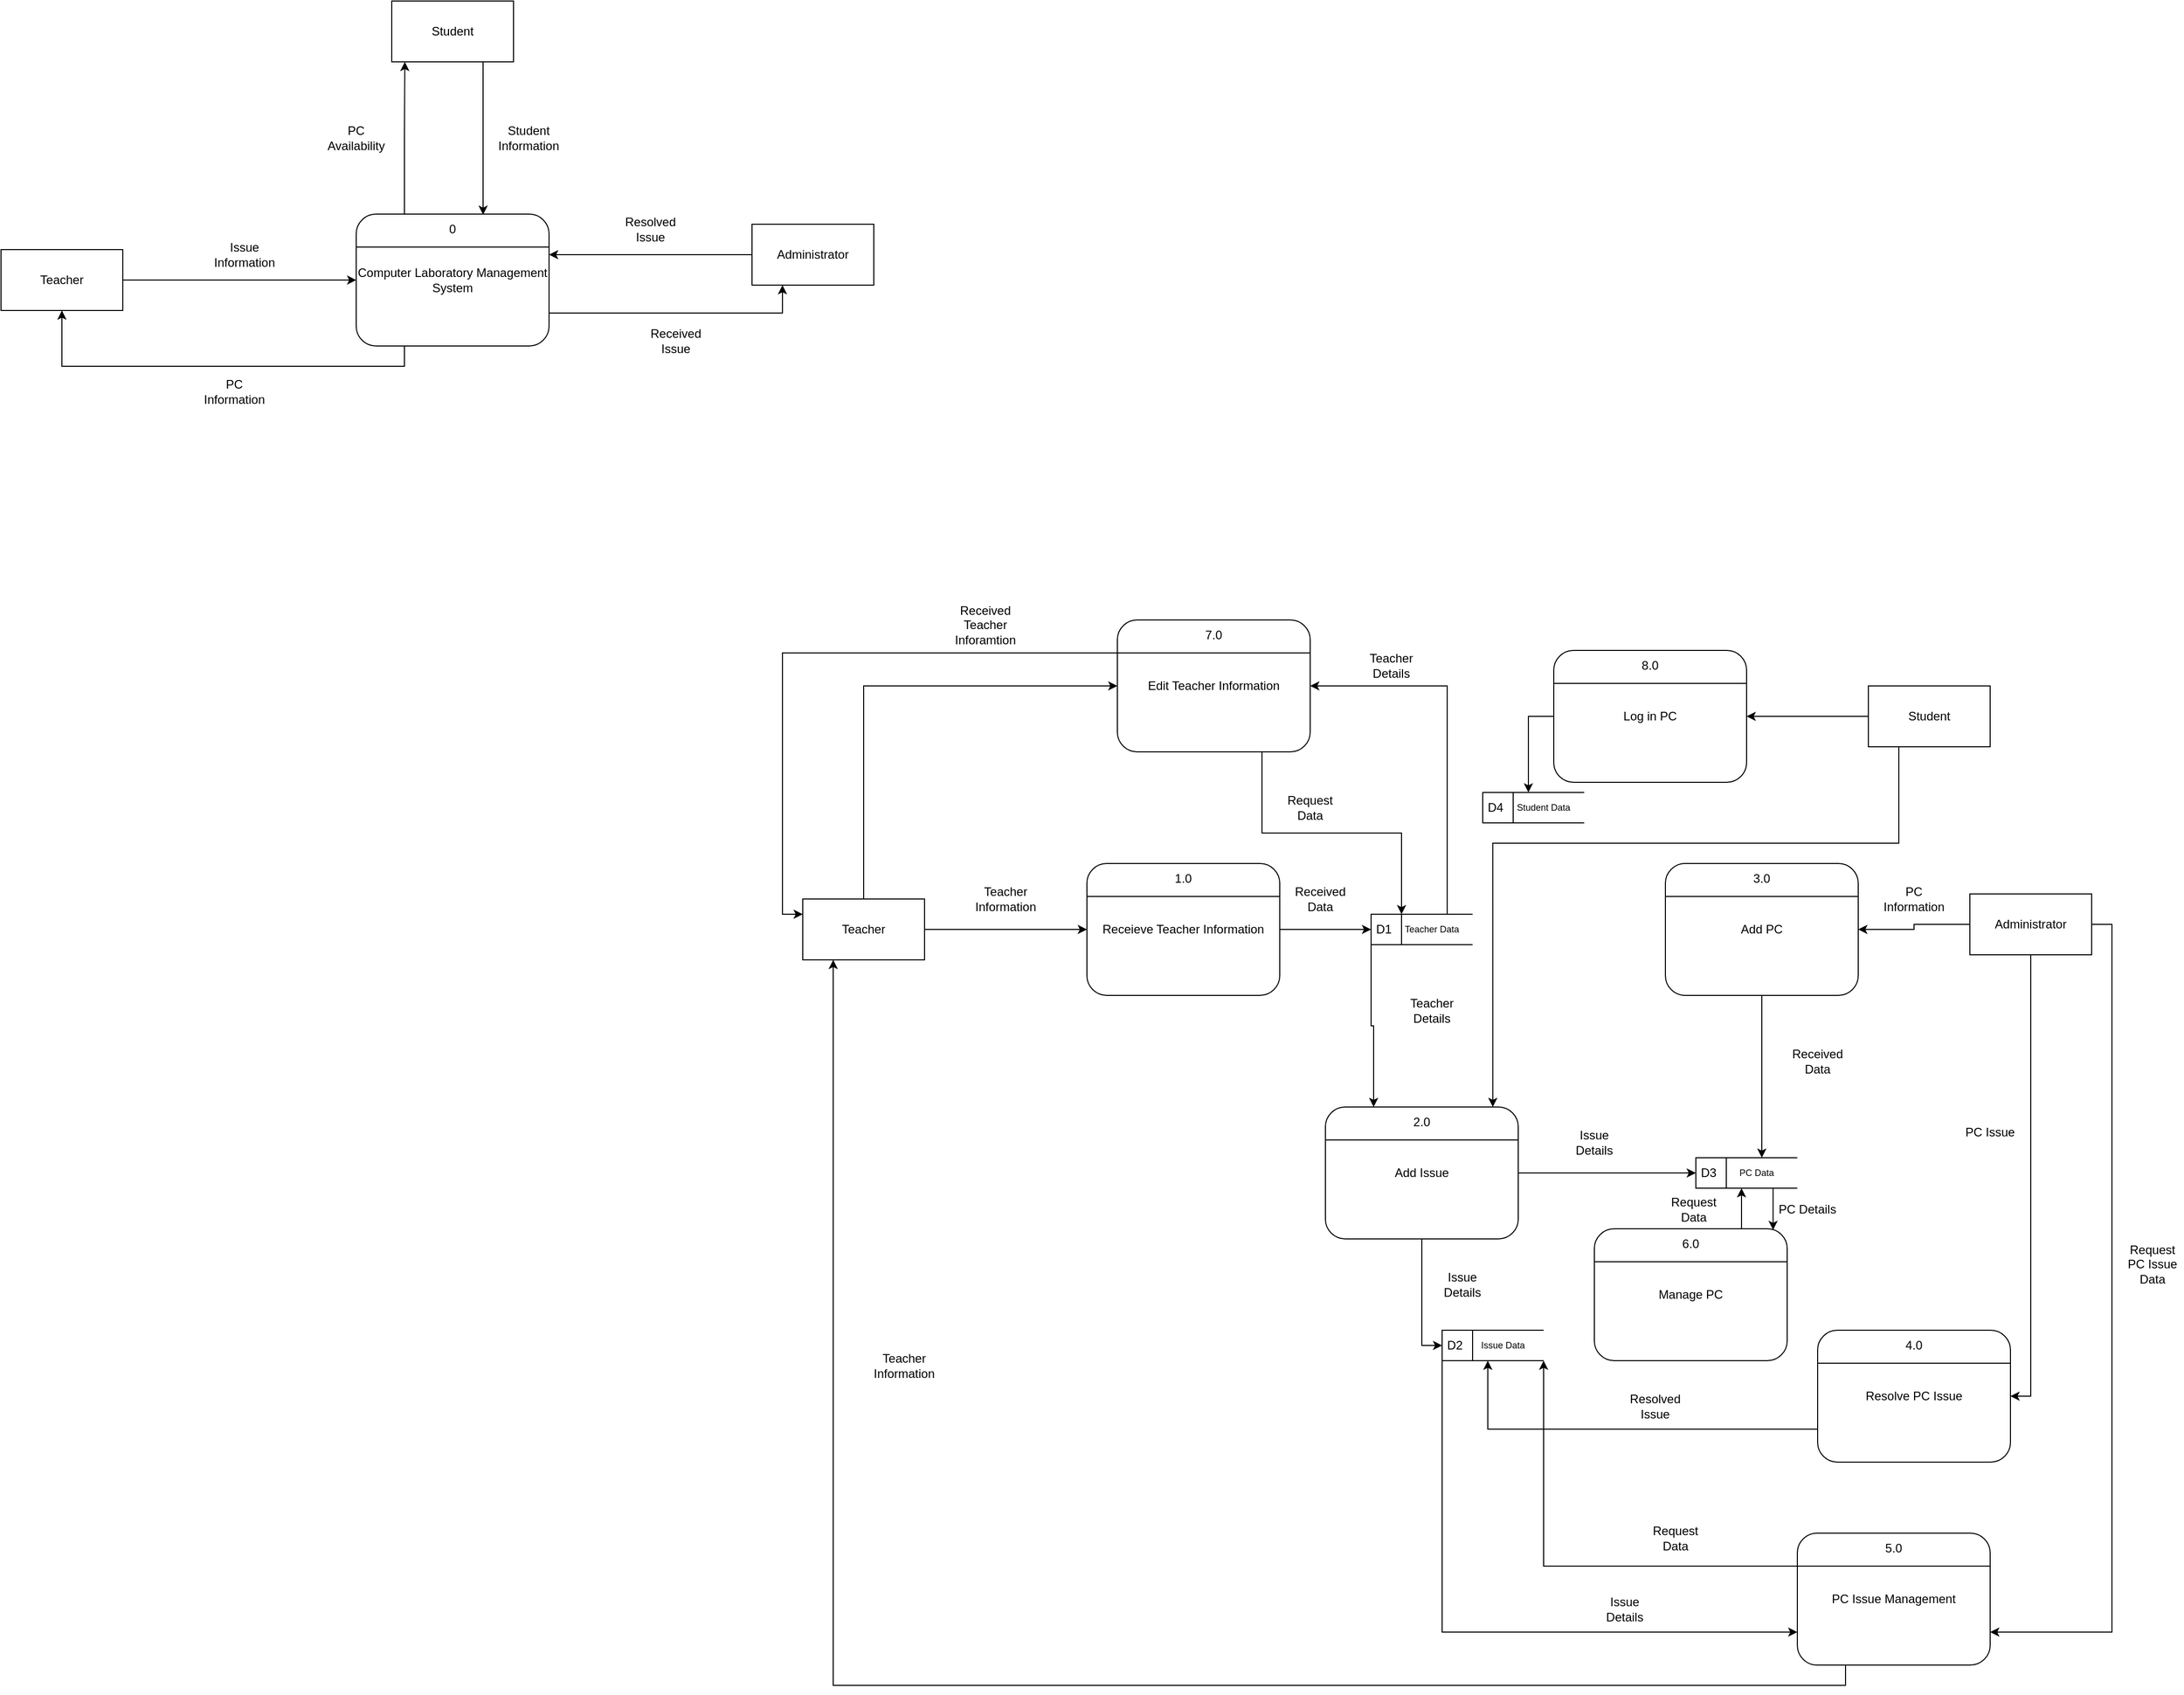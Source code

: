 <mxfile version="27.0.8">
  <diagram name="Page-1" id="yGtnBtRkDslpLGjMgBrs">
    <mxGraphModel dx="2253" dy="1843" grid="1" gridSize="10" guides="1" tooltips="1" connect="1" arrows="1" fold="1" page="1" pageScale="1" pageWidth="850" pageHeight="1100" math="0" shadow="0">
      <root>
        <mxCell id="0" />
        <mxCell id="1" parent="0" />
        <mxCell id="Rls7XkaTP7Cld9ZL_WsU-25" style="edgeStyle=orthogonalEdgeStyle;rounded=0;orthogonalLoop=1;jettySize=auto;html=1;exitX=1;exitY=0.5;exitDx=0;exitDy=0;" parent="1" source="Rls7XkaTP7Cld9ZL_WsU-3" target="Rls7XkaTP7Cld9ZL_WsU-23" edge="1">
          <mxGeometry relative="1" as="geometry" />
        </mxCell>
        <mxCell id="Rls7XkaTP7Cld9ZL_WsU-3" value="Receieve Teacher Information" style="rounded=1;whiteSpace=wrap;html=1;" parent="1" vertex="1">
          <mxGeometry x="480" y="340" width="190" height="130" as="geometry" />
        </mxCell>
        <mxCell id="Rls7XkaTP7Cld9ZL_WsU-4" value="" style="endArrow=none;html=1;rounded=0;entryX=1;entryY=0.25;entryDx=0;entryDy=0;exitX=0;exitY=0.25;exitDx=0;exitDy=0;" parent="1" source="Rls7XkaTP7Cld9ZL_WsU-3" target="Rls7XkaTP7Cld9ZL_WsU-3" edge="1">
          <mxGeometry width="50" height="50" relative="1" as="geometry">
            <mxPoint x="450" y="410" as="sourcePoint" />
            <mxPoint x="500" y="360" as="targetPoint" />
          </mxGeometry>
        </mxCell>
        <mxCell id="Rls7XkaTP7Cld9ZL_WsU-6" style="edgeStyle=orthogonalEdgeStyle;rounded=0;orthogonalLoop=1;jettySize=auto;html=1;exitX=1;exitY=0.5;exitDx=0;exitDy=0;entryX=0;entryY=0.5;entryDx=0;entryDy=0;" parent="1" source="Rls7XkaTP7Cld9ZL_WsU-5" target="Rls7XkaTP7Cld9ZL_WsU-3" edge="1">
          <mxGeometry relative="1" as="geometry" />
        </mxCell>
        <mxCell id="Rls7XkaTP7Cld9ZL_WsU-85" style="edgeStyle=orthogonalEdgeStyle;rounded=0;orthogonalLoop=1;jettySize=auto;html=1;exitX=0.5;exitY=0;exitDx=0;exitDy=0;entryX=0;entryY=0.5;entryDx=0;entryDy=0;" parent="1" source="Rls7XkaTP7Cld9ZL_WsU-5" target="Rls7XkaTP7Cld9ZL_WsU-82" edge="1">
          <mxGeometry relative="1" as="geometry" />
        </mxCell>
        <mxCell id="Rls7XkaTP7Cld9ZL_WsU-5" value="Teacher" style="rounded=0;whiteSpace=wrap;html=1;" parent="1" vertex="1">
          <mxGeometry x="200" y="375" width="120" height="60" as="geometry" />
        </mxCell>
        <mxCell id="Rls7XkaTP7Cld9ZL_WsU-7" value="1.0" style="text;html=1;align=center;verticalAlign=middle;whiteSpace=wrap;rounded=0;" parent="1" vertex="1">
          <mxGeometry x="545" y="340" width="60" height="30" as="geometry" />
        </mxCell>
        <mxCell id="Rls7XkaTP7Cld9ZL_WsU-12" style="edgeStyle=orthogonalEdgeStyle;rounded=0;orthogonalLoop=1;jettySize=auto;html=1;exitX=1;exitY=0.5;exitDx=0;exitDy=0;" parent="1" source="Rls7XkaTP7Cld9ZL_WsU-8" target="Rls7XkaTP7Cld9ZL_WsU-9" edge="1">
          <mxGeometry relative="1" as="geometry" />
        </mxCell>
        <mxCell id="Rls7XkaTP7Cld9ZL_WsU-8" value="Teacher" style="rounded=0;whiteSpace=wrap;html=1;" parent="1" vertex="1">
          <mxGeometry x="-590" y="-265" width="120" height="60" as="geometry" />
        </mxCell>
        <mxCell id="Rls7XkaTP7Cld9ZL_WsU-17" style="edgeStyle=orthogonalEdgeStyle;rounded=0;orthogonalLoop=1;jettySize=auto;html=1;exitX=1;exitY=0.75;exitDx=0;exitDy=0;entryX=0.25;entryY=1;entryDx=0;entryDy=0;" parent="1" source="Rls7XkaTP7Cld9ZL_WsU-9" target="Rls7XkaTP7Cld9ZL_WsU-13" edge="1">
          <mxGeometry relative="1" as="geometry" />
        </mxCell>
        <mxCell id="Rls7XkaTP7Cld9ZL_WsU-19" style="edgeStyle=orthogonalEdgeStyle;rounded=0;orthogonalLoop=1;jettySize=auto;html=1;exitX=0.25;exitY=1;exitDx=0;exitDy=0;entryX=0.5;entryY=1;entryDx=0;entryDy=0;" parent="1" source="Rls7XkaTP7Cld9ZL_WsU-9" target="Rls7XkaTP7Cld9ZL_WsU-8" edge="1">
          <mxGeometry relative="1" as="geometry" />
        </mxCell>
        <mxCell id="xi_WNn-HWD_MySlnObyQ-12" style="edgeStyle=orthogonalEdgeStyle;rounded=0;orthogonalLoop=1;jettySize=auto;html=1;exitX=0.25;exitY=0;exitDx=0;exitDy=0;" edge="1" parent="1" source="Rls7XkaTP7Cld9ZL_WsU-9">
          <mxGeometry relative="1" as="geometry">
            <mxPoint x="-192.091" y="-450" as="targetPoint" />
          </mxGeometry>
        </mxCell>
        <mxCell id="Rls7XkaTP7Cld9ZL_WsU-9" value="Computer Laboratory Management System" style="rounded=1;whiteSpace=wrap;html=1;" parent="1" vertex="1">
          <mxGeometry x="-240" y="-300" width="190" height="130" as="geometry" />
        </mxCell>
        <mxCell id="Rls7XkaTP7Cld9ZL_WsU-10" value="" style="endArrow=none;html=1;rounded=0;entryX=1;entryY=0.25;entryDx=0;entryDy=0;exitX=0;exitY=0.25;exitDx=0;exitDy=0;" parent="1" source="Rls7XkaTP7Cld9ZL_WsU-9" target="Rls7XkaTP7Cld9ZL_WsU-9" edge="1">
          <mxGeometry width="50" height="50" relative="1" as="geometry">
            <mxPoint x="-270" y="-255" as="sourcePoint" />
            <mxPoint x="-220" y="-305" as="targetPoint" />
          </mxGeometry>
        </mxCell>
        <mxCell id="Rls7XkaTP7Cld9ZL_WsU-11" value="0" style="text;html=1;align=center;verticalAlign=middle;whiteSpace=wrap;rounded=0;" parent="1" vertex="1">
          <mxGeometry x="-175" y="-300" width="60" height="30" as="geometry" />
        </mxCell>
        <mxCell id="Rls7XkaTP7Cld9ZL_WsU-18" style="edgeStyle=orthogonalEdgeStyle;rounded=0;orthogonalLoop=1;jettySize=auto;html=1;exitX=0;exitY=0.5;exitDx=0;exitDy=0;" parent="1" source="Rls7XkaTP7Cld9ZL_WsU-13" edge="1">
          <mxGeometry relative="1" as="geometry">
            <mxPoint x="-50" y="-260" as="targetPoint" />
          </mxGeometry>
        </mxCell>
        <mxCell id="Rls7XkaTP7Cld9ZL_WsU-13" value="Administrator" style="rounded=0;whiteSpace=wrap;html=1;" parent="1" vertex="1">
          <mxGeometry x="150" y="-290" width="120" height="60" as="geometry" />
        </mxCell>
        <mxCell id="Rls7XkaTP7Cld9ZL_WsU-15" value="Issue Information" style="text;html=1;align=center;verticalAlign=middle;whiteSpace=wrap;rounded=0;" parent="1" vertex="1">
          <mxGeometry x="-380" y="-275" width="60" height="30" as="geometry" />
        </mxCell>
        <mxCell id="Rls7XkaTP7Cld9ZL_WsU-16" value="Resolved Issue" style="text;html=1;align=center;verticalAlign=middle;whiteSpace=wrap;rounded=0;" parent="1" vertex="1">
          <mxGeometry x="20" y="-300" width="60" height="30" as="geometry" />
        </mxCell>
        <mxCell id="Rls7XkaTP7Cld9ZL_WsU-20" value="PC Information" style="text;html=1;align=center;verticalAlign=middle;whiteSpace=wrap;rounded=0;" parent="1" vertex="1">
          <mxGeometry x="-390" y="-140" width="60" height="30" as="geometry" />
        </mxCell>
        <mxCell id="Rls7XkaTP7Cld9ZL_WsU-21" value="Received Issue" style="text;html=1;align=center;verticalAlign=middle;whiteSpace=wrap;rounded=0;" parent="1" vertex="1">
          <mxGeometry x="45" y="-190" width="60" height="30" as="geometry" />
        </mxCell>
        <mxCell id="Rls7XkaTP7Cld9ZL_WsU-31" style="edgeStyle=orthogonalEdgeStyle;rounded=0;orthogonalLoop=1;jettySize=auto;html=1;exitX=0;exitY=1;exitDx=0;exitDy=0;entryX=0.25;entryY=0;entryDx=0;entryDy=0;" parent="1" source="Rls7XkaTP7Cld9ZL_WsU-23" target="Rls7XkaTP7Cld9ZL_WsU-26" edge="1">
          <mxGeometry relative="1" as="geometry" />
        </mxCell>
        <mxCell id="Rls7XkaTP7Cld9ZL_WsU-23" value="D1" style="html=1;dashed=0;whiteSpace=wrap;shape=mxgraph.dfd.dataStoreID;align=left;spacingLeft=3;points=[[0,0],[0.5,0],[1,0],[0,0.5],[1,0.5],[0,1],[0.5,1],[1,1]];" parent="1" vertex="1">
          <mxGeometry x="760" y="390" width="100" height="30" as="geometry" />
        </mxCell>
        <mxCell id="Rls7XkaTP7Cld9ZL_WsU-87" style="edgeStyle=orthogonalEdgeStyle;rounded=0;orthogonalLoop=1;jettySize=auto;html=1;exitX=0.75;exitY=0;exitDx=0;exitDy=0;entryX=1;entryY=0.5;entryDx=0;entryDy=0;" parent="1" source="Rls7XkaTP7Cld9ZL_WsU-24" target="Rls7XkaTP7Cld9ZL_WsU-82" edge="1">
          <mxGeometry relative="1" as="geometry" />
        </mxCell>
        <mxCell id="Rls7XkaTP7Cld9ZL_WsU-24" value="Teacher Data" style="text;html=1;align=center;verticalAlign=middle;whiteSpace=wrap;rounded=0;fontSize=9;" parent="1" vertex="1">
          <mxGeometry x="790" y="390" width="60" height="30" as="geometry" />
        </mxCell>
        <mxCell id="Rls7XkaTP7Cld9ZL_WsU-34" style="edgeStyle=orthogonalEdgeStyle;rounded=0;orthogonalLoop=1;jettySize=auto;html=1;exitX=0.5;exitY=1;exitDx=0;exitDy=0;entryX=0;entryY=0.5;entryDx=0;entryDy=0;" parent="1" source="Rls7XkaTP7Cld9ZL_WsU-26" target="Rls7XkaTP7Cld9ZL_WsU-32" edge="1">
          <mxGeometry relative="1" as="geometry" />
        </mxCell>
        <mxCell id="Rls7XkaTP7Cld9ZL_WsU-43" style="edgeStyle=orthogonalEdgeStyle;rounded=0;orthogonalLoop=1;jettySize=auto;html=1;exitX=1;exitY=0.5;exitDx=0;exitDy=0;entryX=0;entryY=0.5;entryDx=0;entryDy=0;" parent="1" source="Rls7XkaTP7Cld9ZL_WsU-26" target="Rls7XkaTP7Cld9ZL_WsU-39" edge="1">
          <mxGeometry relative="1" as="geometry" />
        </mxCell>
        <mxCell id="Rls7XkaTP7Cld9ZL_WsU-26" value="Add Issue" style="rounded=1;whiteSpace=wrap;html=1;" parent="1" vertex="1">
          <mxGeometry x="715" y="580" width="190" height="130" as="geometry" />
        </mxCell>
        <mxCell id="Rls7XkaTP7Cld9ZL_WsU-27" value="" style="endArrow=none;html=1;rounded=0;entryX=1;entryY=0.25;entryDx=0;entryDy=0;exitX=0;exitY=0.25;exitDx=0;exitDy=0;" parent="1" source="Rls7XkaTP7Cld9ZL_WsU-26" target="Rls7XkaTP7Cld9ZL_WsU-26" edge="1">
          <mxGeometry width="50" height="50" relative="1" as="geometry">
            <mxPoint x="685" y="650" as="sourcePoint" />
            <mxPoint x="735" y="600" as="targetPoint" />
          </mxGeometry>
        </mxCell>
        <mxCell id="Rls7XkaTP7Cld9ZL_WsU-28" value="2.0" style="text;html=1;align=center;verticalAlign=middle;whiteSpace=wrap;rounded=0;" parent="1" vertex="1">
          <mxGeometry x="780" y="580" width="60" height="30" as="geometry" />
        </mxCell>
        <mxCell id="Rls7XkaTP7Cld9ZL_WsU-56" style="edgeStyle=orthogonalEdgeStyle;rounded=0;orthogonalLoop=1;jettySize=auto;html=1;exitX=0;exitY=1;exitDx=0;exitDy=0;entryX=0;entryY=0.75;entryDx=0;entryDy=0;" parent="1" source="Rls7XkaTP7Cld9ZL_WsU-32" target="Rls7XkaTP7Cld9ZL_WsU-49" edge="1">
          <mxGeometry relative="1" as="geometry" />
        </mxCell>
        <mxCell id="Rls7XkaTP7Cld9ZL_WsU-32" value="D2" style="html=1;dashed=0;whiteSpace=wrap;shape=mxgraph.dfd.dataStoreID;align=left;spacingLeft=3;points=[[0,0],[0.5,0],[1,0],[0,0.5],[1,0.5],[0,1],[0.5,1],[1,1]];" parent="1" vertex="1">
          <mxGeometry x="830" y="800" width="100" height="30" as="geometry" />
        </mxCell>
        <mxCell id="Rls7XkaTP7Cld9ZL_WsU-33" value="Issue Data" style="text;html=1;align=center;verticalAlign=middle;whiteSpace=wrap;rounded=0;fontSize=9;" parent="1" vertex="1">
          <mxGeometry x="860" y="800" width="60" height="30" as="geometry" />
        </mxCell>
        <mxCell id="Rls7XkaTP7Cld9ZL_WsU-41" style="edgeStyle=orthogonalEdgeStyle;rounded=0;orthogonalLoop=1;jettySize=auto;html=1;exitX=0;exitY=0.5;exitDx=0;exitDy=0;entryX=1;entryY=0.5;entryDx=0;entryDy=0;" parent="1" source="Rls7XkaTP7Cld9ZL_WsU-35" target="Rls7XkaTP7Cld9ZL_WsU-36" edge="1">
          <mxGeometry relative="1" as="geometry" />
        </mxCell>
        <mxCell id="Rls7XkaTP7Cld9ZL_WsU-47" style="edgeStyle=orthogonalEdgeStyle;rounded=0;orthogonalLoop=1;jettySize=auto;html=1;exitX=0.5;exitY=1;exitDx=0;exitDy=0;entryX=1;entryY=0.5;entryDx=0;entryDy=0;" parent="1" source="Rls7XkaTP7Cld9ZL_WsU-35" target="Rls7XkaTP7Cld9ZL_WsU-44" edge="1">
          <mxGeometry relative="1" as="geometry" />
        </mxCell>
        <mxCell id="Rls7XkaTP7Cld9ZL_WsU-55" style="edgeStyle=orthogonalEdgeStyle;rounded=0;orthogonalLoop=1;jettySize=auto;html=1;exitX=1;exitY=0.5;exitDx=0;exitDy=0;entryX=1;entryY=0.75;entryDx=0;entryDy=0;" parent="1" source="Rls7XkaTP7Cld9ZL_WsU-35" target="Rls7XkaTP7Cld9ZL_WsU-49" edge="1">
          <mxGeometry relative="1" as="geometry">
            <mxPoint x="1581.2" y="1090" as="targetPoint" />
          </mxGeometry>
        </mxCell>
        <mxCell id="Rls7XkaTP7Cld9ZL_WsU-35" value="Administrator" style="rounded=0;whiteSpace=wrap;html=1;" parent="1" vertex="1">
          <mxGeometry x="1350" y="370" width="120" height="60" as="geometry" />
        </mxCell>
        <mxCell id="Rls7XkaTP7Cld9ZL_WsU-42" style="edgeStyle=orthogonalEdgeStyle;rounded=0;orthogonalLoop=1;jettySize=auto;html=1;exitX=0.5;exitY=1;exitDx=0;exitDy=0;" parent="1" source="Rls7XkaTP7Cld9ZL_WsU-36" target="Rls7XkaTP7Cld9ZL_WsU-40" edge="1">
          <mxGeometry relative="1" as="geometry">
            <Array as="points">
              <mxPoint x="1145" y="590" />
              <mxPoint x="1145" y="590" />
            </Array>
          </mxGeometry>
        </mxCell>
        <mxCell id="Rls7XkaTP7Cld9ZL_WsU-36" value="Add PC" style="rounded=1;whiteSpace=wrap;html=1;" parent="1" vertex="1">
          <mxGeometry x="1050" y="340" width="190" height="130" as="geometry" />
        </mxCell>
        <mxCell id="Rls7XkaTP7Cld9ZL_WsU-37" value="" style="endArrow=none;html=1;rounded=0;entryX=1;entryY=0.25;entryDx=0;entryDy=0;exitX=0;exitY=0.25;exitDx=0;exitDy=0;" parent="1" source="Rls7XkaTP7Cld9ZL_WsU-36" target="Rls7XkaTP7Cld9ZL_WsU-36" edge="1">
          <mxGeometry width="50" height="50" relative="1" as="geometry">
            <mxPoint x="1020" y="410" as="sourcePoint" />
            <mxPoint x="1070" y="360" as="targetPoint" />
          </mxGeometry>
        </mxCell>
        <mxCell id="Rls7XkaTP7Cld9ZL_WsU-38" value="3.0" style="text;html=1;align=center;verticalAlign=middle;whiteSpace=wrap;rounded=0;" parent="1" vertex="1">
          <mxGeometry x="1115" y="340" width="60" height="30" as="geometry" />
        </mxCell>
        <mxCell id="Rls7XkaTP7Cld9ZL_WsU-39" value="D3" style="html=1;dashed=0;whiteSpace=wrap;shape=mxgraph.dfd.dataStoreID;align=left;spacingLeft=3;points=[[0,0],[0.5,0],[1,0],[0,0.5],[1,0.5],[0,1],[0.5,1],[1,1]];" parent="1" vertex="1">
          <mxGeometry x="1080" y="630" width="100" height="30" as="geometry" />
        </mxCell>
        <mxCell id="Rls7XkaTP7Cld9ZL_WsU-40" value="PC Data" style="text;html=1;align=center;verticalAlign=middle;whiteSpace=wrap;rounded=0;fontSize=9;" parent="1" vertex="1">
          <mxGeometry x="1110" y="630" width="60" height="30" as="geometry" />
        </mxCell>
        <mxCell id="Rls7XkaTP7Cld9ZL_WsU-48" style="edgeStyle=orthogonalEdgeStyle;rounded=0;orthogonalLoop=1;jettySize=auto;html=1;exitX=0;exitY=0.75;exitDx=0;exitDy=0;entryX=0.25;entryY=1;entryDx=0;entryDy=0;" parent="1" source="Rls7XkaTP7Cld9ZL_WsU-44" target="Rls7XkaTP7Cld9ZL_WsU-33" edge="1">
          <mxGeometry relative="1" as="geometry" />
        </mxCell>
        <mxCell id="Rls7XkaTP7Cld9ZL_WsU-44" value="Resolve PC Issue" style="rounded=1;whiteSpace=wrap;html=1;" parent="1" vertex="1">
          <mxGeometry x="1200" y="800" width="190" height="130" as="geometry" />
        </mxCell>
        <mxCell id="Rls7XkaTP7Cld9ZL_WsU-45" value="" style="endArrow=none;html=1;rounded=0;entryX=1;entryY=0.25;entryDx=0;entryDy=0;exitX=0;exitY=0.25;exitDx=0;exitDy=0;" parent="1" source="Rls7XkaTP7Cld9ZL_WsU-44" target="Rls7XkaTP7Cld9ZL_WsU-44" edge="1">
          <mxGeometry width="50" height="50" relative="1" as="geometry">
            <mxPoint x="1170" y="870" as="sourcePoint" />
            <mxPoint x="1220" y="820" as="targetPoint" />
          </mxGeometry>
        </mxCell>
        <mxCell id="Rls7XkaTP7Cld9ZL_WsU-46" value="4.0" style="text;html=1;align=center;verticalAlign=middle;whiteSpace=wrap;rounded=0;" parent="1" vertex="1">
          <mxGeometry x="1265" y="800" width="60" height="30" as="geometry" />
        </mxCell>
        <mxCell id="Rls7XkaTP7Cld9ZL_WsU-57" style="edgeStyle=orthogonalEdgeStyle;rounded=0;orthogonalLoop=1;jettySize=auto;html=1;exitX=0.25;exitY=1;exitDx=0;exitDy=0;entryX=0.25;entryY=1;entryDx=0;entryDy=0;" parent="1" source="Rls7XkaTP7Cld9ZL_WsU-49" target="Rls7XkaTP7Cld9ZL_WsU-5" edge="1">
          <mxGeometry relative="1" as="geometry" />
        </mxCell>
        <mxCell id="Rls7XkaTP7Cld9ZL_WsU-74" style="edgeStyle=orthogonalEdgeStyle;rounded=0;orthogonalLoop=1;jettySize=auto;html=1;exitX=0;exitY=0.25;exitDx=0;exitDy=0;entryX=1;entryY=1;entryDx=0;entryDy=0;" parent="1" source="Rls7XkaTP7Cld9ZL_WsU-49" target="Rls7XkaTP7Cld9ZL_WsU-32" edge="1">
          <mxGeometry relative="1" as="geometry" />
        </mxCell>
        <mxCell id="Rls7XkaTP7Cld9ZL_WsU-49" value="PC Issue Management" style="rounded=1;whiteSpace=wrap;html=1;" parent="1" vertex="1">
          <mxGeometry x="1180" y="1000" width="190" height="130" as="geometry" />
        </mxCell>
        <mxCell id="Rls7XkaTP7Cld9ZL_WsU-50" value="" style="endArrow=none;html=1;rounded=0;entryX=1;entryY=0.25;entryDx=0;entryDy=0;exitX=0;exitY=0.25;exitDx=0;exitDy=0;" parent="1" source="Rls7XkaTP7Cld9ZL_WsU-49" target="Rls7XkaTP7Cld9ZL_WsU-49" edge="1">
          <mxGeometry width="50" height="50" relative="1" as="geometry">
            <mxPoint x="1150" y="1070" as="sourcePoint" />
            <mxPoint x="1200" y="1020" as="targetPoint" />
          </mxGeometry>
        </mxCell>
        <mxCell id="Rls7XkaTP7Cld9ZL_WsU-51" value="5.0" style="text;html=1;align=center;verticalAlign=middle;whiteSpace=wrap;rounded=0;" parent="1" vertex="1">
          <mxGeometry x="1245" y="1000" width="60" height="30" as="geometry" />
        </mxCell>
        <mxCell id="Rls7XkaTP7Cld9ZL_WsU-58" value="Teacher Information" style="text;html=1;align=center;verticalAlign=middle;whiteSpace=wrap;rounded=0;" parent="1" vertex="1">
          <mxGeometry x="370" y="360" width="60" height="30" as="geometry" />
        </mxCell>
        <mxCell id="Rls7XkaTP7Cld9ZL_WsU-59" value="Received Data" style="text;html=1;align=center;verticalAlign=middle;whiteSpace=wrap;rounded=0;" parent="1" vertex="1">
          <mxGeometry x="680" y="360" width="60" height="30" as="geometry" />
        </mxCell>
        <mxCell id="Rls7XkaTP7Cld9ZL_WsU-60" value="Teacher Details" style="text;html=1;align=center;verticalAlign=middle;whiteSpace=wrap;rounded=0;" parent="1" vertex="1">
          <mxGeometry x="790" y="470" width="60" height="30" as="geometry" />
        </mxCell>
        <mxCell id="Rls7XkaTP7Cld9ZL_WsU-61" value="Issue Details" style="text;html=1;align=center;verticalAlign=middle;whiteSpace=wrap;rounded=0;" parent="1" vertex="1">
          <mxGeometry x="820" y="740" width="60" height="30" as="geometry" />
        </mxCell>
        <mxCell id="Rls7XkaTP7Cld9ZL_WsU-62" value="Issue Details" style="text;html=1;align=center;verticalAlign=middle;whiteSpace=wrap;rounded=0;" parent="1" vertex="1">
          <mxGeometry x="980" y="1060" width="60" height="30" as="geometry" />
        </mxCell>
        <mxCell id="Rls7XkaTP7Cld9ZL_WsU-63" value="Teacher Information" style="text;html=1;align=center;verticalAlign=middle;whiteSpace=wrap;rounded=0;" parent="1" vertex="1">
          <mxGeometry x="270" y="820" width="60" height="30" as="geometry" />
        </mxCell>
        <mxCell id="Rls7XkaTP7Cld9ZL_WsU-64" value="PC Information" style="text;html=1;align=center;verticalAlign=middle;whiteSpace=wrap;rounded=0;" parent="1" vertex="1">
          <mxGeometry x="1265" y="360" width="60" height="30" as="geometry" />
        </mxCell>
        <mxCell id="Rls7XkaTP7Cld9ZL_WsU-70" style="edgeStyle=orthogonalEdgeStyle;rounded=0;orthogonalLoop=1;jettySize=auto;html=1;exitX=0.75;exitY=0;exitDx=0;exitDy=0;entryX=0.25;entryY=1;entryDx=0;entryDy=0;" parent="1" source="Rls7XkaTP7Cld9ZL_WsU-66" target="Rls7XkaTP7Cld9ZL_WsU-40" edge="1">
          <mxGeometry relative="1" as="geometry">
            <Array as="points">
              <mxPoint x="1125" y="700" />
            </Array>
          </mxGeometry>
        </mxCell>
        <mxCell id="Rls7XkaTP7Cld9ZL_WsU-66" value="Manage PC" style="rounded=1;whiteSpace=wrap;html=1;" parent="1" vertex="1">
          <mxGeometry x="980" y="700" width="190" height="130" as="geometry" />
        </mxCell>
        <mxCell id="Rls7XkaTP7Cld9ZL_WsU-67" value="" style="endArrow=none;html=1;rounded=0;entryX=1;entryY=0.25;entryDx=0;entryDy=0;exitX=0;exitY=0.25;exitDx=0;exitDy=0;" parent="1" source="Rls7XkaTP7Cld9ZL_WsU-66" target="Rls7XkaTP7Cld9ZL_WsU-66" edge="1">
          <mxGeometry width="50" height="50" relative="1" as="geometry">
            <mxPoint x="950" y="770" as="sourcePoint" />
            <mxPoint x="1000" y="720" as="targetPoint" />
          </mxGeometry>
        </mxCell>
        <mxCell id="Rls7XkaTP7Cld9ZL_WsU-68" value="6.0" style="text;html=1;align=center;verticalAlign=middle;whiteSpace=wrap;rounded=0;" parent="1" vertex="1">
          <mxGeometry x="1045" y="700" width="60" height="30" as="geometry" />
        </mxCell>
        <mxCell id="Rls7XkaTP7Cld9ZL_WsU-71" style="edgeStyle=orthogonalEdgeStyle;rounded=0;orthogonalLoop=1;jettySize=auto;html=1;exitX=0.75;exitY=1;exitDx=0;exitDy=0;entryX=0.927;entryY=0.009;entryDx=0;entryDy=0;entryPerimeter=0;" parent="1" source="Rls7XkaTP7Cld9ZL_WsU-40" target="Rls7XkaTP7Cld9ZL_WsU-66" edge="1">
          <mxGeometry relative="1" as="geometry">
            <Array as="points">
              <mxPoint x="1156" y="660" />
            </Array>
          </mxGeometry>
        </mxCell>
        <mxCell id="Rls7XkaTP7Cld9ZL_WsU-72" value="Request Data" style="text;html=1;align=center;verticalAlign=middle;whiteSpace=wrap;rounded=0;" parent="1" vertex="1">
          <mxGeometry x="1048" y="666" width="60" height="30" as="geometry" />
        </mxCell>
        <mxCell id="Rls7XkaTP7Cld9ZL_WsU-73" value="PC Details" style="text;html=1;align=center;verticalAlign=middle;whiteSpace=wrap;rounded=0;" parent="1" vertex="1">
          <mxGeometry x="1160" y="666" width="60" height="30" as="geometry" />
        </mxCell>
        <mxCell id="Rls7XkaTP7Cld9ZL_WsU-75" value="Resolved Issue" style="text;html=1;align=center;verticalAlign=middle;whiteSpace=wrap;rounded=0;" parent="1" vertex="1">
          <mxGeometry x="1010" y="860" width="60" height="30" as="geometry" />
        </mxCell>
        <mxCell id="Rls7XkaTP7Cld9ZL_WsU-76" value="Request Data" style="text;html=1;align=center;verticalAlign=middle;whiteSpace=wrap;rounded=0;" parent="1" vertex="1">
          <mxGeometry x="1030" y="990" width="60" height="30" as="geometry" />
        </mxCell>
        <mxCell id="Rls7XkaTP7Cld9ZL_WsU-77" value="Issue Details" style="text;html=1;align=center;verticalAlign=middle;whiteSpace=wrap;rounded=0;" parent="1" vertex="1">
          <mxGeometry x="950" y="600" width="60" height="30" as="geometry" />
        </mxCell>
        <mxCell id="Rls7XkaTP7Cld9ZL_WsU-79" value="Received Data" style="text;html=1;align=center;verticalAlign=middle;whiteSpace=wrap;rounded=0;" parent="1" vertex="1">
          <mxGeometry x="1170" y="520" width="60" height="30" as="geometry" />
        </mxCell>
        <mxCell id="Rls7XkaTP7Cld9ZL_WsU-80" value="PC Issue" style="text;html=1;align=center;verticalAlign=middle;whiteSpace=wrap;rounded=0;" parent="1" vertex="1">
          <mxGeometry x="1340" y="590" width="60" height="30" as="geometry" />
        </mxCell>
        <mxCell id="Rls7XkaTP7Cld9ZL_WsU-81" value="Request PC Issue Data" style="text;html=1;align=center;verticalAlign=middle;whiteSpace=wrap;rounded=0;" parent="1" vertex="1">
          <mxGeometry x="1500" y="720" width="60" height="30" as="geometry" />
        </mxCell>
        <mxCell id="Rls7XkaTP7Cld9ZL_WsU-86" style="edgeStyle=orthogonalEdgeStyle;rounded=0;orthogonalLoop=1;jettySize=auto;html=1;exitX=0.75;exitY=1;exitDx=0;exitDy=0;entryX=0;entryY=0;entryDx=0;entryDy=0;" parent="1" source="Rls7XkaTP7Cld9ZL_WsU-82" target="Rls7XkaTP7Cld9ZL_WsU-24" edge="1">
          <mxGeometry relative="1" as="geometry" />
        </mxCell>
        <mxCell id="Rls7XkaTP7Cld9ZL_WsU-88" style="edgeStyle=orthogonalEdgeStyle;rounded=0;orthogonalLoop=1;jettySize=auto;html=1;exitX=0;exitY=0.25;exitDx=0;exitDy=0;entryX=0;entryY=0.25;entryDx=0;entryDy=0;" parent="1" source="Rls7XkaTP7Cld9ZL_WsU-82" target="Rls7XkaTP7Cld9ZL_WsU-5" edge="1">
          <mxGeometry relative="1" as="geometry" />
        </mxCell>
        <mxCell id="Rls7XkaTP7Cld9ZL_WsU-82" value="Edit Teacher Information" style="rounded=1;whiteSpace=wrap;html=1;" parent="1" vertex="1">
          <mxGeometry x="510" y="100" width="190" height="130" as="geometry" />
        </mxCell>
        <mxCell id="Rls7XkaTP7Cld9ZL_WsU-83" value="" style="endArrow=none;html=1;rounded=0;entryX=1;entryY=0.25;entryDx=0;entryDy=0;exitX=0;exitY=0.25;exitDx=0;exitDy=0;" parent="1" source="Rls7XkaTP7Cld9ZL_WsU-82" target="Rls7XkaTP7Cld9ZL_WsU-82" edge="1">
          <mxGeometry width="50" height="50" relative="1" as="geometry">
            <mxPoint x="480" y="170" as="sourcePoint" />
            <mxPoint x="530" y="120" as="targetPoint" />
          </mxGeometry>
        </mxCell>
        <mxCell id="Rls7XkaTP7Cld9ZL_WsU-84" value="7.0" style="text;html=1;align=center;verticalAlign=middle;whiteSpace=wrap;rounded=0;" parent="1" vertex="1">
          <mxGeometry x="575" y="100" width="60" height="30" as="geometry" />
        </mxCell>
        <mxCell id="Rls7XkaTP7Cld9ZL_WsU-89" value="Received Teacher Inforamtion" style="text;html=1;align=center;verticalAlign=middle;whiteSpace=wrap;rounded=0;" parent="1" vertex="1">
          <mxGeometry x="350" y="90" width="60" height="30" as="geometry" />
        </mxCell>
        <mxCell id="Rls7XkaTP7Cld9ZL_WsU-90" value="Request Data" style="text;html=1;align=center;verticalAlign=middle;whiteSpace=wrap;rounded=0;" parent="1" vertex="1">
          <mxGeometry x="670" y="270" width="60" height="30" as="geometry" />
        </mxCell>
        <mxCell id="Rls7XkaTP7Cld9ZL_WsU-91" value="Teacher Details" style="text;html=1;align=center;verticalAlign=middle;whiteSpace=wrap;rounded=0;" parent="1" vertex="1">
          <mxGeometry x="750" y="130" width="60" height="30" as="geometry" />
        </mxCell>
        <mxCell id="xi_WNn-HWD_MySlnObyQ-8" style="edgeStyle=orthogonalEdgeStyle;rounded=0;orthogonalLoop=1;jettySize=auto;html=1;exitX=0;exitY=0.5;exitDx=0;exitDy=0;entryX=0.25;entryY=0;entryDx=0;entryDy=0;" edge="1" parent="1" source="xi_WNn-HWD_MySlnObyQ-1" target="xi_WNn-HWD_MySlnObyQ-7">
          <mxGeometry relative="1" as="geometry" />
        </mxCell>
        <mxCell id="xi_WNn-HWD_MySlnObyQ-1" value="Log in PC" style="rounded=1;whiteSpace=wrap;html=1;" vertex="1" parent="1">
          <mxGeometry x="940" y="130" width="190" height="130" as="geometry" />
        </mxCell>
        <mxCell id="xi_WNn-HWD_MySlnObyQ-2" value="" style="endArrow=none;html=1;rounded=0;entryX=1;entryY=0.25;entryDx=0;entryDy=0;exitX=0;exitY=0.25;exitDx=0;exitDy=0;" edge="1" parent="1" source="xi_WNn-HWD_MySlnObyQ-1" target="xi_WNn-HWD_MySlnObyQ-1">
          <mxGeometry width="50" height="50" relative="1" as="geometry">
            <mxPoint x="910" y="200" as="sourcePoint" />
            <mxPoint x="960" y="150" as="targetPoint" />
          </mxGeometry>
        </mxCell>
        <mxCell id="xi_WNn-HWD_MySlnObyQ-3" value="8.0" style="text;html=1;align=center;verticalAlign=middle;whiteSpace=wrap;rounded=0;" vertex="1" parent="1">
          <mxGeometry x="1005" y="130" width="60" height="30" as="geometry" />
        </mxCell>
        <mxCell id="xi_WNn-HWD_MySlnObyQ-5" style="edgeStyle=orthogonalEdgeStyle;rounded=0;orthogonalLoop=1;jettySize=auto;html=1;exitX=0;exitY=0.5;exitDx=0;exitDy=0;" edge="1" parent="1" source="xi_WNn-HWD_MySlnObyQ-4" target="xi_WNn-HWD_MySlnObyQ-1">
          <mxGeometry relative="1" as="geometry" />
        </mxCell>
        <mxCell id="xi_WNn-HWD_MySlnObyQ-4" value="Student" style="rounded=0;whiteSpace=wrap;html=1;" vertex="1" parent="1">
          <mxGeometry x="1250" y="165" width="120" height="60" as="geometry" />
        </mxCell>
        <mxCell id="xi_WNn-HWD_MySlnObyQ-6" value="D4" style="html=1;dashed=0;whiteSpace=wrap;shape=mxgraph.dfd.dataStoreID;align=left;spacingLeft=3;points=[[0,0],[0.5,0],[1,0],[0,0.5],[1,0.5],[0,1],[0.5,1],[1,1]];" vertex="1" parent="1">
          <mxGeometry x="870" y="270" width="100" height="30" as="geometry" />
        </mxCell>
        <mxCell id="xi_WNn-HWD_MySlnObyQ-7" value="Student Data" style="text;html=1;align=center;verticalAlign=middle;whiteSpace=wrap;rounded=0;fontSize=9;" vertex="1" parent="1">
          <mxGeometry x="900" y="270" width="60" height="30" as="geometry" />
        </mxCell>
        <mxCell id="xi_WNn-HWD_MySlnObyQ-10" style="edgeStyle=orthogonalEdgeStyle;rounded=0;orthogonalLoop=1;jettySize=auto;html=1;exitX=0.25;exitY=1;exitDx=0;exitDy=0;entryX=0.868;entryY=0;entryDx=0;entryDy=0;entryPerimeter=0;" edge="1" parent="1" source="xi_WNn-HWD_MySlnObyQ-4" target="Rls7XkaTP7Cld9ZL_WsU-26">
          <mxGeometry relative="1" as="geometry">
            <Array as="points">
              <mxPoint x="1280" y="320" />
              <mxPoint x="880" y="320" />
            </Array>
          </mxGeometry>
        </mxCell>
        <mxCell id="xi_WNn-HWD_MySlnObyQ-11" value="Student" style="rounded=0;whiteSpace=wrap;html=1;" vertex="1" parent="1">
          <mxGeometry x="-205" y="-510" width="120" height="60" as="geometry" />
        </mxCell>
        <mxCell id="xi_WNn-HWD_MySlnObyQ-13" value="PC Availability" style="text;html=1;align=center;verticalAlign=middle;whiteSpace=wrap;rounded=0;" vertex="1" parent="1">
          <mxGeometry x="-270" y="-390" width="60" height="30" as="geometry" />
        </mxCell>
        <mxCell id="xi_WNn-HWD_MySlnObyQ-14" style="edgeStyle=orthogonalEdgeStyle;rounded=0;orthogonalLoop=1;jettySize=auto;html=1;exitX=0.75;exitY=1;exitDx=0;exitDy=0;entryX=0.658;entryY=0.005;entryDx=0;entryDy=0;entryPerimeter=0;" edge="1" parent="1" source="xi_WNn-HWD_MySlnObyQ-11" target="Rls7XkaTP7Cld9ZL_WsU-9">
          <mxGeometry relative="1" as="geometry" />
        </mxCell>
        <mxCell id="xi_WNn-HWD_MySlnObyQ-15" value="Student Information" style="text;html=1;align=center;verticalAlign=middle;whiteSpace=wrap;rounded=0;" vertex="1" parent="1">
          <mxGeometry x="-100" y="-390" width="60" height="30" as="geometry" />
        </mxCell>
      </root>
    </mxGraphModel>
  </diagram>
</mxfile>
